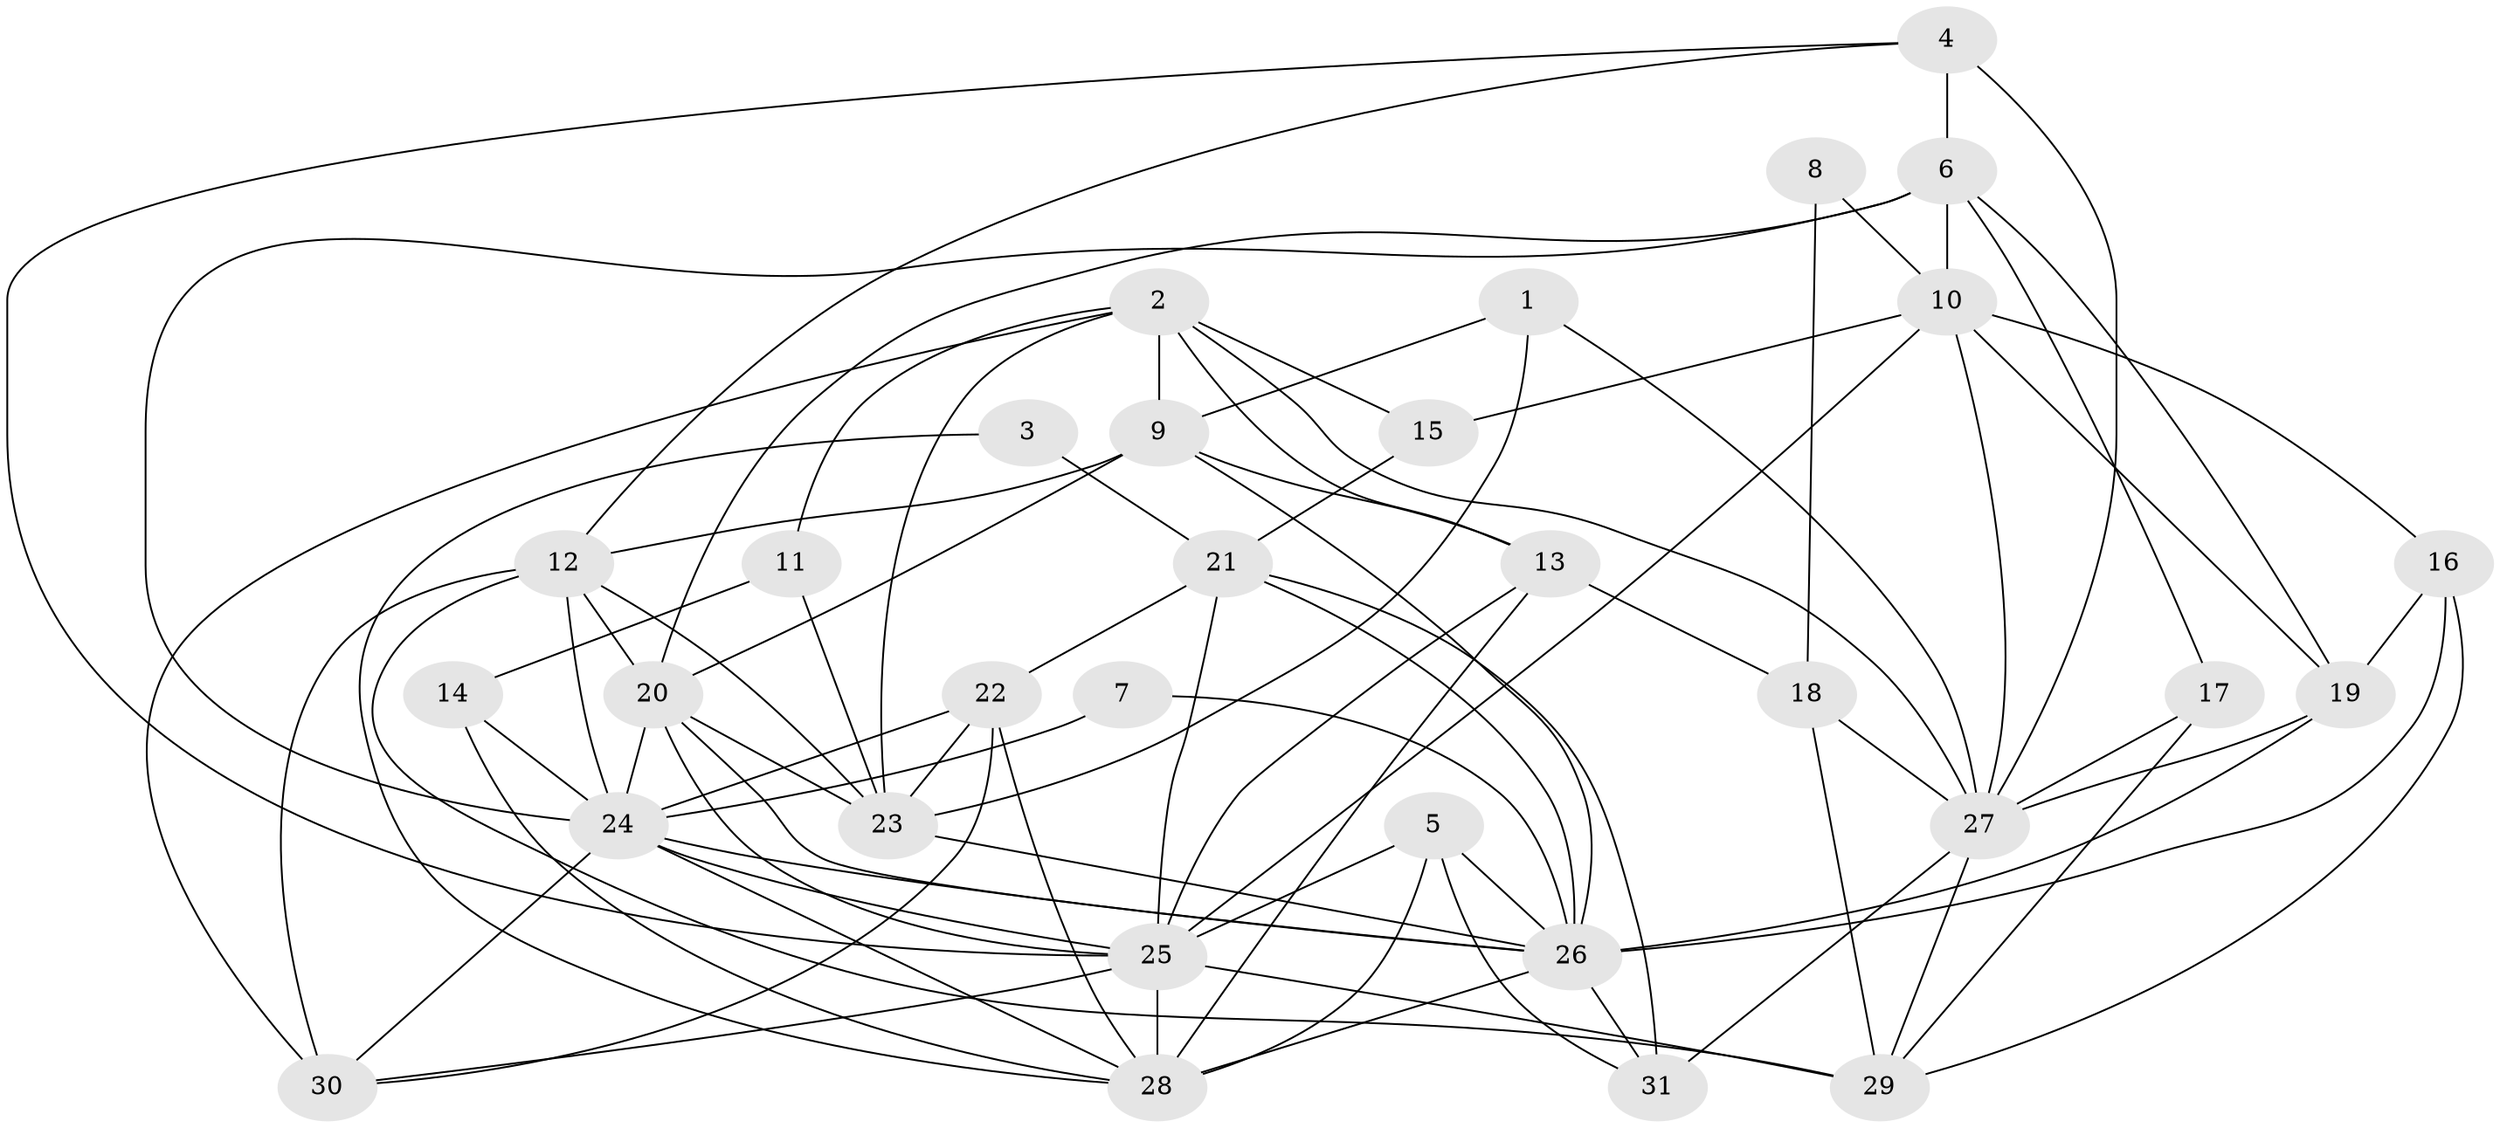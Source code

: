 // original degree distribution, {5: 0.14516129032258066, 3: 0.2903225806451613, 4: 0.27419354838709675, 6: 0.16129032258064516, 2: 0.11290322580645161, 7: 0.016129032258064516}
// Generated by graph-tools (version 1.1) at 2025/26/03/09/25 03:26:21]
// undirected, 31 vertices, 84 edges
graph export_dot {
graph [start="1"]
  node [color=gray90,style=filled];
  1;
  2;
  3;
  4;
  5;
  6;
  7;
  8;
  9;
  10;
  11;
  12;
  13;
  14;
  15;
  16;
  17;
  18;
  19;
  20;
  21;
  22;
  23;
  24;
  25;
  26;
  27;
  28;
  29;
  30;
  31;
  1 -- 9 [weight=1.0];
  1 -- 23 [weight=1.0];
  1 -- 27 [weight=1.0];
  2 -- 9 [weight=1.0];
  2 -- 11 [weight=1.0];
  2 -- 13 [weight=1.0];
  2 -- 15 [weight=1.0];
  2 -- 23 [weight=1.0];
  2 -- 27 [weight=1.0];
  2 -- 30 [weight=1.0];
  3 -- 21 [weight=2.0];
  3 -- 28 [weight=1.0];
  4 -- 6 [weight=2.0];
  4 -- 12 [weight=1.0];
  4 -- 25 [weight=1.0];
  4 -- 27 [weight=1.0];
  5 -- 25 [weight=1.0];
  5 -- 26 [weight=1.0];
  5 -- 28 [weight=1.0];
  5 -- 31 [weight=1.0];
  6 -- 10 [weight=2.0];
  6 -- 17 [weight=1.0];
  6 -- 19 [weight=1.0];
  6 -- 20 [weight=1.0];
  6 -- 24 [weight=1.0];
  7 -- 24 [weight=1.0];
  7 -- 26 [weight=1.0];
  8 -- 10 [weight=1.0];
  8 -- 18 [weight=1.0];
  9 -- 12 [weight=1.0];
  9 -- 13 [weight=1.0];
  9 -- 20 [weight=1.0];
  9 -- 26 [weight=1.0];
  10 -- 15 [weight=1.0];
  10 -- 16 [weight=1.0];
  10 -- 19 [weight=1.0];
  10 -- 25 [weight=1.0];
  10 -- 27 [weight=1.0];
  11 -- 14 [weight=1.0];
  11 -- 23 [weight=1.0];
  12 -- 20 [weight=1.0];
  12 -- 23 [weight=1.0];
  12 -- 24 [weight=2.0];
  12 -- 29 [weight=1.0];
  12 -- 30 [weight=1.0];
  13 -- 18 [weight=1.0];
  13 -- 25 [weight=1.0];
  13 -- 28 [weight=2.0];
  14 -- 24 [weight=1.0];
  14 -- 28 [weight=1.0];
  15 -- 21 [weight=1.0];
  16 -- 19 [weight=1.0];
  16 -- 26 [weight=1.0];
  16 -- 29 [weight=1.0];
  17 -- 27 [weight=1.0];
  17 -- 29 [weight=1.0];
  18 -- 27 [weight=1.0];
  18 -- 29 [weight=2.0];
  19 -- 26 [weight=1.0];
  19 -- 27 [weight=1.0];
  20 -- 23 [weight=2.0];
  20 -- 24 [weight=2.0];
  20 -- 25 [weight=1.0];
  20 -- 26 [weight=1.0];
  21 -- 22 [weight=1.0];
  21 -- 25 [weight=1.0];
  21 -- 26 [weight=1.0];
  21 -- 31 [weight=1.0];
  22 -- 23 [weight=1.0];
  22 -- 24 [weight=1.0];
  22 -- 28 [weight=1.0];
  22 -- 30 [weight=1.0];
  23 -- 26 [weight=1.0];
  24 -- 25 [weight=1.0];
  24 -- 26 [weight=1.0];
  24 -- 28 [weight=1.0];
  24 -- 30 [weight=1.0];
  25 -- 28 [weight=1.0];
  25 -- 29 [weight=1.0];
  25 -- 30 [weight=1.0];
  26 -- 28 [weight=1.0];
  26 -- 31 [weight=1.0];
  27 -- 29 [weight=1.0];
  27 -- 31 [weight=1.0];
}
